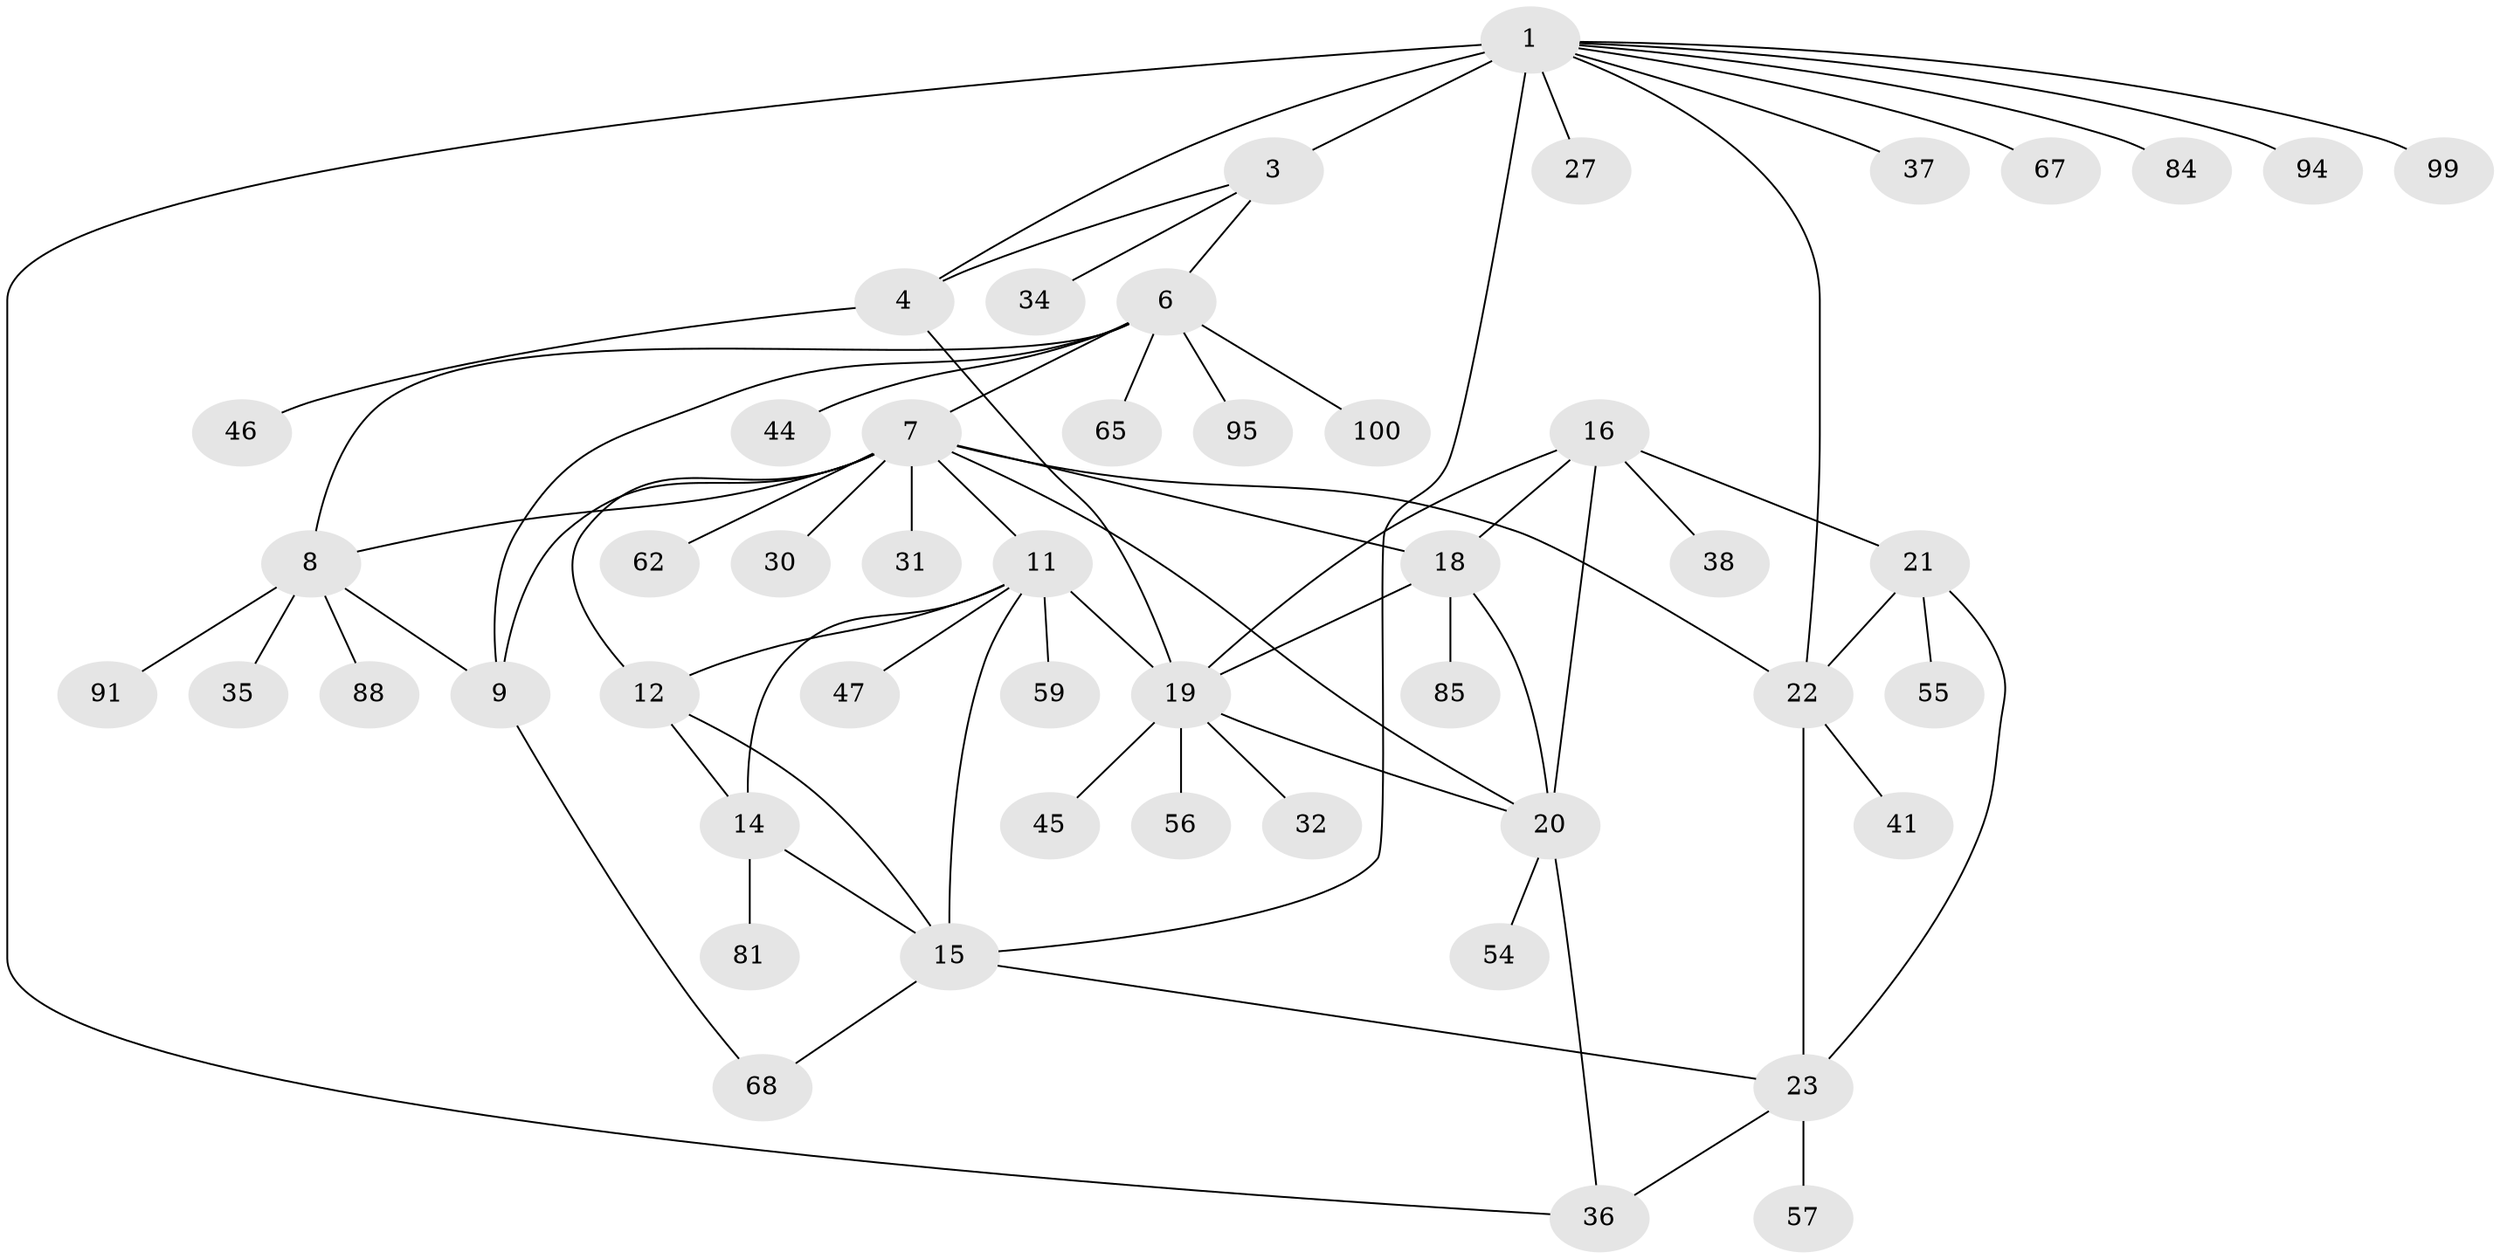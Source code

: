 // original degree distribution, {7: 0.05, 12: 0.02, 6: 0.04, 5: 0.02, 4: 0.04, 16: 0.01, 8: 0.05, 9: 0.03, 1: 0.61, 2: 0.1, 3: 0.03}
// Generated by graph-tools (version 1.1) at 2025/19/03/04/25 18:19:29]
// undirected, 50 vertices, 71 edges
graph export_dot {
graph [start="1"]
  node [color=gray90,style=filled];
  1 [super="+2+5"];
  3;
  4 [super="+51"];
  6 [super="+10"];
  7 [super="+49+33+28+69+72"];
  8 [super="+58"];
  9;
  11 [super="+13+40+29"];
  12 [super="+76+79+80"];
  14 [super="+26+63+97"];
  15;
  16 [super="+17"];
  18;
  19;
  20 [super="+42+50+86+93+39"];
  21;
  22 [super="+24"];
  23 [super="+73+61"];
  27;
  30;
  31;
  32;
  34;
  35;
  36 [super="+53+89"];
  37;
  38 [super="+82"];
  41;
  44;
  45;
  46 [super="+64"];
  47 [super="+90"];
  54;
  55;
  56;
  57;
  59 [super="+92"];
  62;
  65;
  67;
  68;
  81;
  84;
  85;
  88;
  91;
  94;
  95;
  99;
  100;
  1 -- 3 [weight=3];
  1 -- 4 [weight=3];
  1 -- 15;
  1 -- 36;
  1 -- 37;
  1 -- 67;
  1 -- 99;
  1 -- 84;
  1 -- 27;
  1 -- 94;
  1 -- 22 [weight=2];
  3 -- 4;
  3 -- 34;
  3 -- 6;
  4 -- 19;
  4 -- 46;
  6 -- 7 [weight=2];
  6 -- 8 [weight=2];
  6 -- 9 [weight=2];
  6 -- 65;
  6 -- 100;
  6 -- 44;
  6 -- 95;
  7 -- 8;
  7 -- 9;
  7 -- 12;
  7 -- 18;
  7 -- 30;
  7 -- 31;
  7 -- 62;
  7 -- 20;
  7 -- 11;
  7 -- 22;
  8 -- 9;
  8 -- 35;
  8 -- 88;
  8 -- 91;
  9 -- 68;
  11 -- 12 [weight=2];
  11 -- 14 [weight=2];
  11 -- 15 [weight=2];
  11 -- 19;
  11 -- 47;
  11 -- 59;
  12 -- 14;
  12 -- 15;
  14 -- 15;
  14 -- 81;
  15 -- 23;
  15 -- 68;
  16 -- 18 [weight=2];
  16 -- 19 [weight=2];
  16 -- 20 [weight=2];
  16 -- 21;
  16 -- 38;
  18 -- 19;
  18 -- 20;
  18 -- 85;
  19 -- 20;
  19 -- 32;
  19 -- 45;
  19 -- 56;
  20 -- 54;
  20 -- 36;
  21 -- 22 [weight=3];
  21 -- 23;
  21 -- 55;
  22 -- 23 [weight=3];
  22 -- 41;
  23 -- 36;
  23 -- 57;
}
